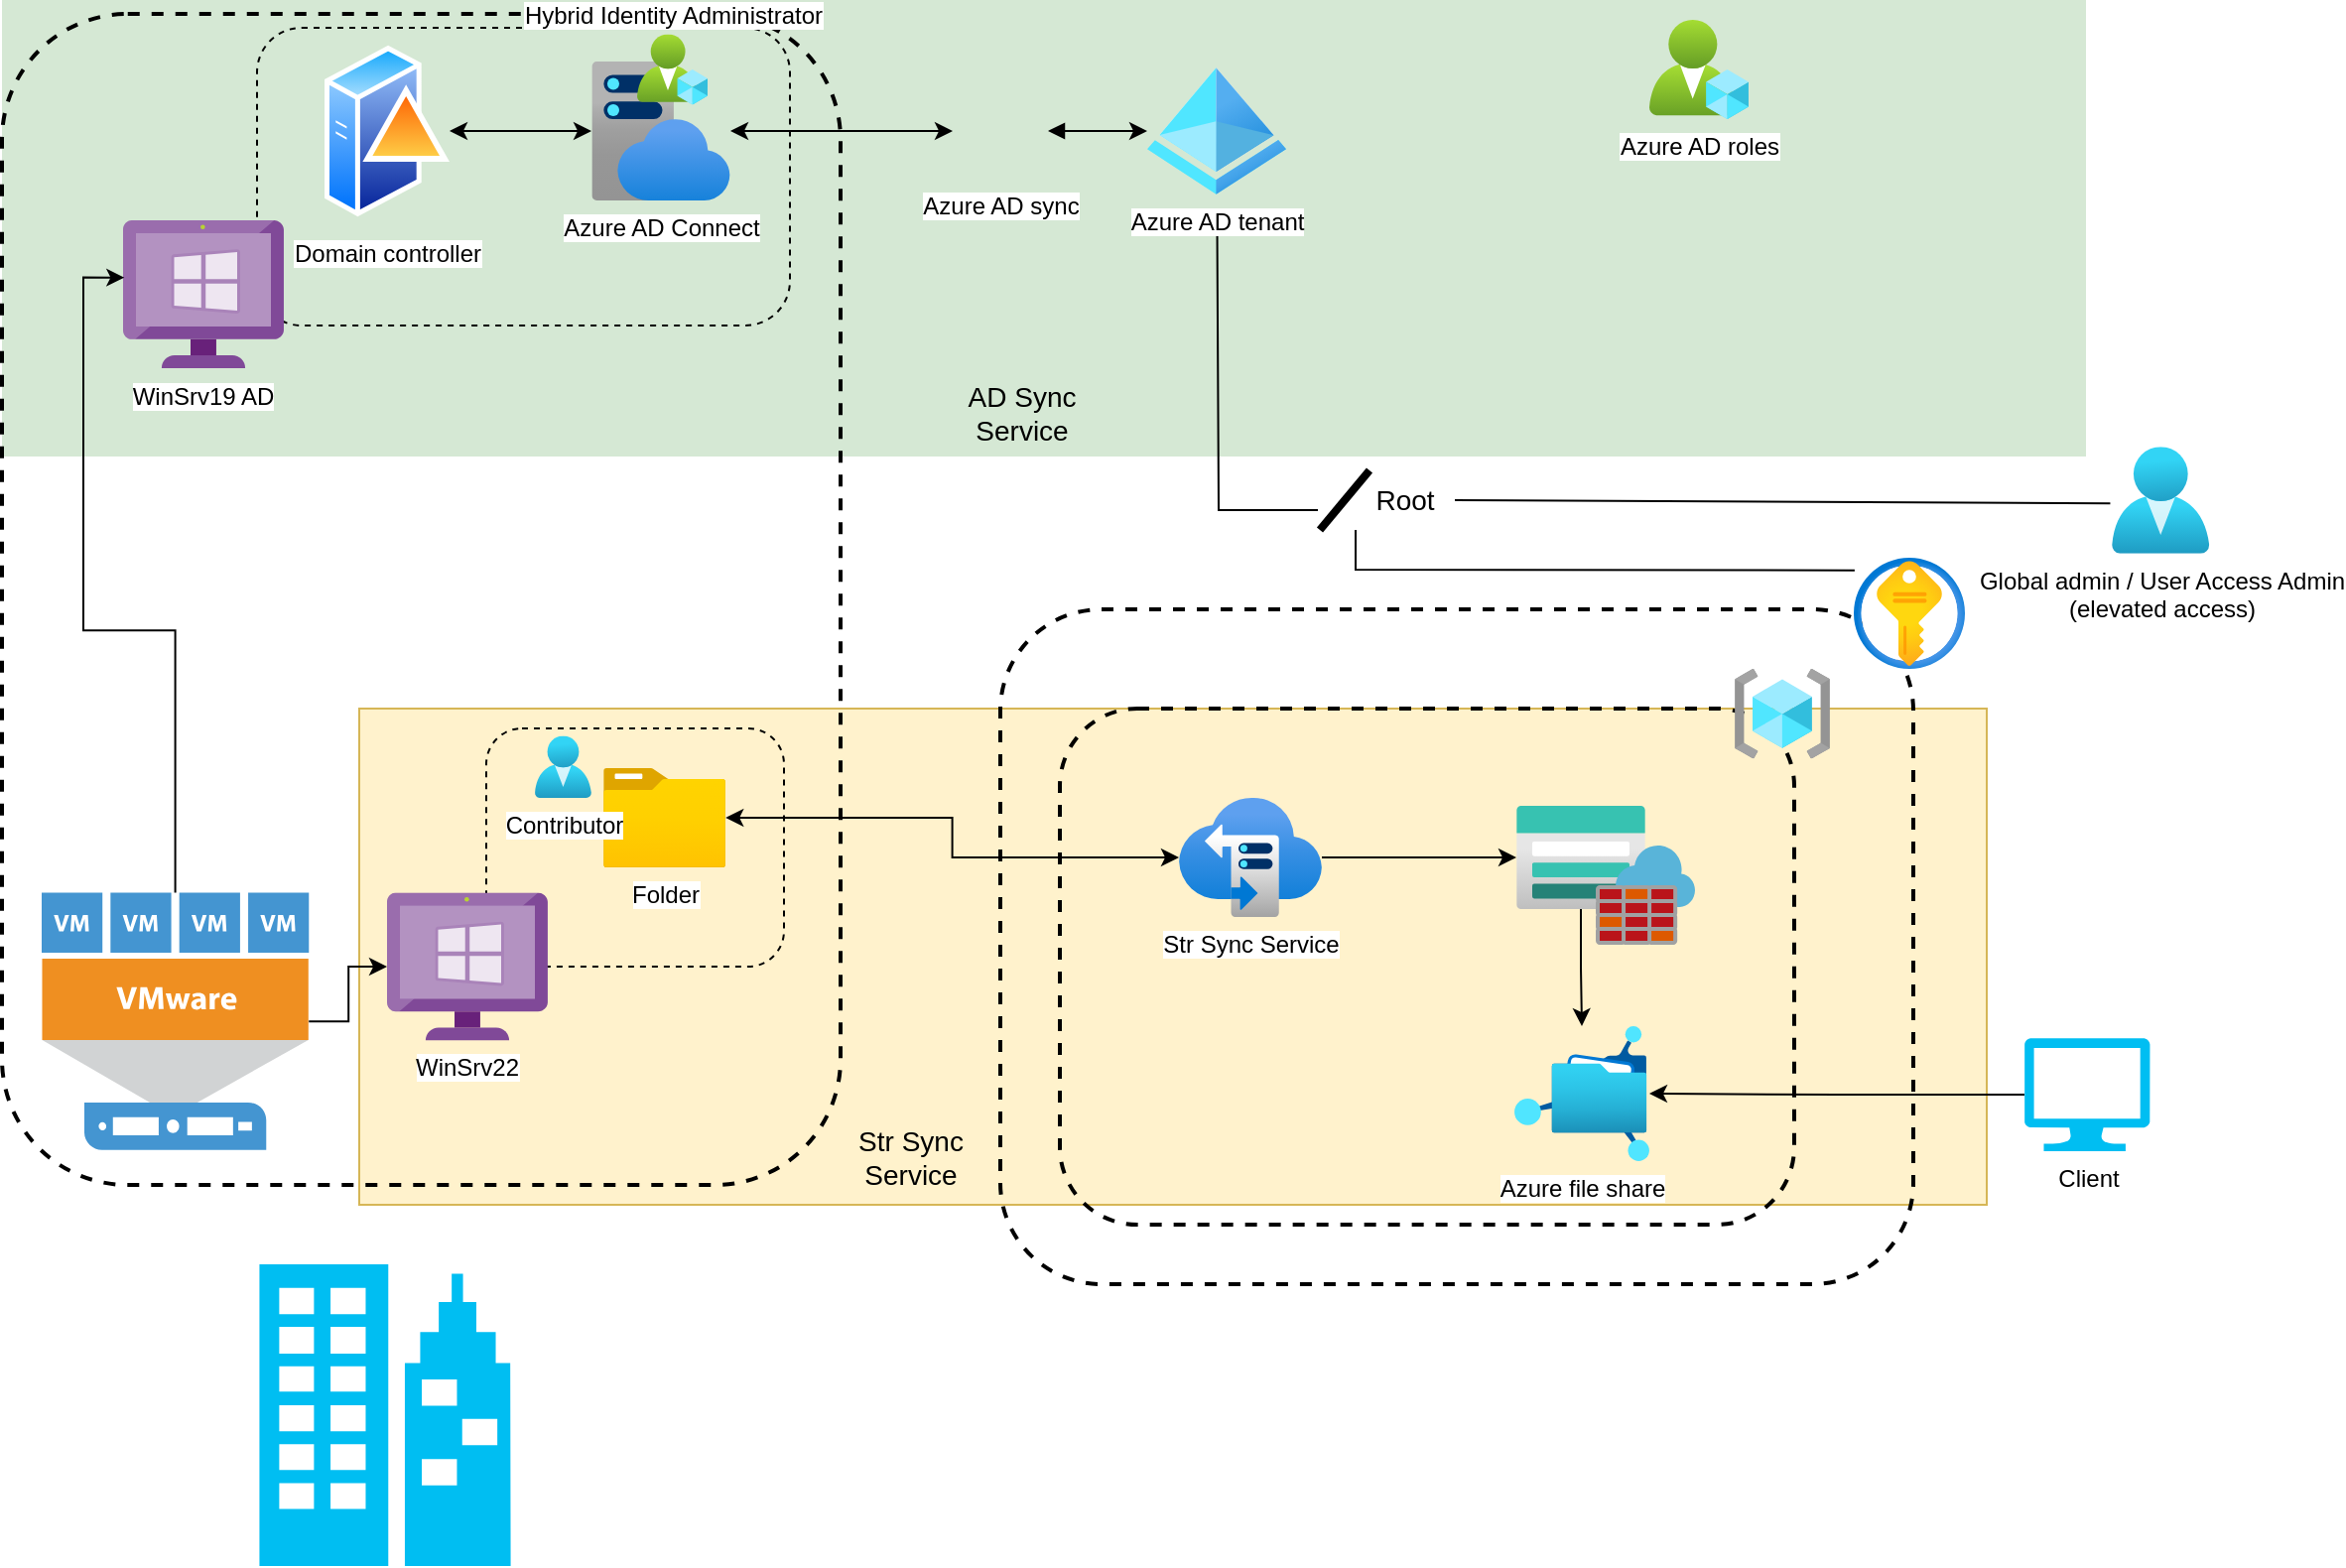 <mxfile version="21.6.1" type="device">
  <diagram name="Page-1" id="Ag_TeUVElH0Q-f0j7dq3">
    <mxGraphModel dx="1656" dy="661" grid="1" gridSize="10" guides="1" tooltips="1" connect="1" arrows="1" fold="1" page="1" pageScale="1" pageWidth="1169" pageHeight="827" math="0" shadow="0">
      <root>
        <mxCell id="0" />
        <mxCell id="1" parent="0" />
        <mxCell id="52cOh-eb3z9VWPEOuk4D-15" value="" style="rounded=0;whiteSpace=wrap;html=1;fillColor=#fff2cc;strokeColor=#d6b656;" parent="1" vertex="1">
          <mxGeometry x="200" y="376" width="820" height="250" as="geometry" />
        </mxCell>
        <mxCell id="52cOh-eb3z9VWPEOuk4D-11" value="" style="rounded=0;whiteSpace=wrap;html=1;fillColor=#d5e8d4;strokeColor=none;" parent="1" vertex="1">
          <mxGeometry x="20" y="19" width="1050" height="230" as="geometry" />
        </mxCell>
        <mxCell id="52cOh-eb3z9VWPEOuk4D-10" value="" style="rounded=1;whiteSpace=wrap;html=1;fillColor=none;strokeWidth=2;dashed=1;" parent="1" vertex="1">
          <mxGeometry x="20" y="26" width="422.5" height="590" as="geometry" />
        </mxCell>
        <mxCell id="hF4Q5_p2_hIJYnnHA4n_-12" value="" style="rounded=1;whiteSpace=wrap;html=1;fillColor=none;strokeWidth=2;dashed=1;movable=1;resizable=1;rotatable=1;deletable=1;editable=1;locked=0;connectable=1;align=center;" parent="1" vertex="1">
          <mxGeometry x="523" y="326" width="460" height="340" as="geometry" />
        </mxCell>
        <mxCell id="hF4Q5_p2_hIJYnnHA4n_-34" value="" style="rounded=1;whiteSpace=wrap;html=1;fillColor=none;dashed=1;" parent="1" vertex="1">
          <mxGeometry x="264" y="386" width="150" height="120" as="geometry" />
        </mxCell>
        <mxCell id="hF4Q5_p2_hIJYnnHA4n_-26" value="" style="rounded=1;whiteSpace=wrap;html=1;fillColor=none;dashed=1;" parent="1" vertex="1">
          <mxGeometry x="148.5" y="33" width="268.5" height="150" as="geometry" />
        </mxCell>
        <mxCell id="hF4Q5_p2_hIJYnnHA4n_-24" value="" style="rounded=1;whiteSpace=wrap;html=1;fillColor=none;strokeWidth=2;dashed=1;movable=1;resizable=1;rotatable=1;deletable=1;editable=1;locked=0;connectable=1;" parent="1" vertex="1">
          <mxGeometry x="553" y="376" width="370" height="260" as="geometry" />
        </mxCell>
        <mxCell id="52cOh-eb3z9VWPEOuk4D-2" style="edgeStyle=orthogonalEdgeStyle;rounded=0;orthogonalLoop=1;jettySize=auto;html=1;" parent="1" source="hF4Q5_p2_hIJYnnHA4n_-1" target="hF4Q5_p2_hIJYnnHA4n_-5" edge="1">
          <mxGeometry relative="1" as="geometry" />
        </mxCell>
        <mxCell id="hF4Q5_p2_hIJYnnHA4n_-1" value="Str Sync Service" style="image;aspect=fixed;html=1;points=[];align=center;fontSize=12;image=img/lib/azure2/storage/Storage_Sync_Services.svg;" parent="1" vertex="1">
          <mxGeometry x="613" y="421" width="72" height="60" as="geometry" />
        </mxCell>
        <mxCell id="hF4Q5_p2_hIJYnnHA4n_-6" value="Azure file share" style="image;aspect=fixed;html=1;points=[];align=center;fontSize=12;image=img/lib/azure2/storage/Azure_Fileshare.svg;" parent="1" vertex="1">
          <mxGeometry x="782" y="536" width="68" height="68" as="geometry" />
        </mxCell>
        <mxCell id="hF4Q5_p2_hIJYnnHA4n_-7" value="" style="image;aspect=fixed;html=1;points=[];align=center;fontSize=12;image=img/lib/azure2/security/Key_Vaults.svg;" parent="1" vertex="1">
          <mxGeometry x="953" y="300" width="56" height="56" as="geometry" />
        </mxCell>
        <mxCell id="hF4Q5_p2_hIJYnnHA4n_-8" value="" style="verticalLabelPosition=bottom;html=1;verticalAlign=top;align=center;strokeColor=none;fillColor=#00BEF2;shape=mxgraph.azure.enterprise;pointerEvents=1;" parent="1" vertex="1">
          <mxGeometry x="149.72" y="656" width="126.57" height="152" as="geometry" />
        </mxCell>
        <mxCell id="hF4Q5_p2_hIJYnnHA4n_-9" value="WinSrv19 AD" style="image;sketch=0;aspect=fixed;html=1;points=[];align=center;fontSize=12;image=img/lib/mscae/VM_Windows_Non_Azure.svg;" parent="1" vertex="1">
          <mxGeometry x="81" y="130" width="80.98" height="74.5" as="geometry" />
        </mxCell>
        <mxCell id="hF4Q5_p2_hIJYnnHA4n_-10" value="WinSrv22" style="image;sketch=0;aspect=fixed;html=1;points=[];align=center;fontSize=12;image=img/lib/mscae/VM_Windows_Non_Azure.svg;" parent="1" vertex="1">
          <mxGeometry x="214" y="468.75" width="80.98" height="74.5" as="geometry" />
        </mxCell>
        <mxCell id="52cOh-eb3z9VWPEOuk4D-8" style="edgeStyle=orthogonalEdgeStyle;rounded=0;orthogonalLoop=1;jettySize=auto;html=1;" parent="1" source="hF4Q5_p2_hIJYnnHA4n_-11" target="hF4Q5_p2_hIJYnnHA4n_-10" edge="1">
          <mxGeometry relative="1" as="geometry" />
        </mxCell>
        <mxCell id="52cOh-eb3z9VWPEOuk4D-9" style="edgeStyle=orthogonalEdgeStyle;rounded=0;orthogonalLoop=1;jettySize=auto;html=1;entryX=0.008;entryY=0.387;entryDx=0;entryDy=0;entryPerimeter=0;" parent="1" source="hF4Q5_p2_hIJYnnHA4n_-11" target="hF4Q5_p2_hIJYnnHA4n_-9" edge="1">
          <mxGeometry relative="1" as="geometry" />
        </mxCell>
        <mxCell id="hF4Q5_p2_hIJYnnHA4n_-11" value="" style="pointerEvents=1;shadow=0;dashed=0;html=1;strokeColor=none;fillColor=#4495D1;labelPosition=center;verticalLabelPosition=bottom;verticalAlign=top;align=center;outlineConnect=0;shape=mxgraph.veeam.vmware_host;" parent="1" vertex="1">
          <mxGeometry x="40" y="468.75" width="134.63" height="129.64" as="geometry" />
        </mxCell>
        <mxCell id="hF4Q5_p2_hIJYnnHA4n_-18" value="Azure AD tenant" style="image;aspect=fixed;html=1;points=[];align=center;fontSize=12;image=img/lib/azure2/identity/Azure_Active_Directory.svg;" parent="1" vertex="1">
          <mxGeometry x="597" y="53" width="70" height="64" as="geometry" />
        </mxCell>
        <mxCell id="hF4Q5_p2_hIJYnnHA4n_-30" style="edgeStyle=orthogonalEdgeStyle;rounded=0;orthogonalLoop=1;jettySize=auto;html=1;startArrow=block;startFill=1;" parent="1" source="hF4Q5_p2_hIJYnnHA4n_-19" target="hF4Q5_p2_hIJYnnHA4n_-18" edge="1">
          <mxGeometry relative="1" as="geometry" />
        </mxCell>
        <mxCell id="hF4Q5_p2_hIJYnnHA4n_-19" value="Azure AD sync" style="shape=image;html=1;verticalAlign=top;verticalLabelPosition=bottom;labelBackgroundColor=#ffffff;imageAspect=0;aspect=fixed;image=https://cdn1.iconfinder.com/data/icons/unicons-line-vol-6/24/sync-128.png" parent="1" vertex="1">
          <mxGeometry x="499" y="61" width="48" height="48" as="geometry" />
        </mxCell>
        <mxCell id="hF4Q5_p2_hIJYnnHA4n_-27" value="" style="edgeStyle=orthogonalEdgeStyle;rounded=0;orthogonalLoop=1;jettySize=auto;html=1;startArrow=classic;startFill=1;" parent="1" source="hF4Q5_p2_hIJYnnHA4n_-20" target="hF4Q5_p2_hIJYnnHA4n_-25" edge="1">
          <mxGeometry relative="1" as="geometry" />
        </mxCell>
        <mxCell id="hF4Q5_p2_hIJYnnHA4n_-20" value="Domain controller" style="image;aspect=fixed;perimeter=ellipsePerimeter;html=1;align=center;shadow=0;dashed=0;spacingTop=3;image=img/lib/active_directory/domain_controller.svg;" parent="1" vertex="1">
          <mxGeometry x="182.5" y="40" width="63" height="90" as="geometry" />
        </mxCell>
        <mxCell id="hF4Q5_p2_hIJYnnHA4n_-22" value="" style="group" parent="1" vertex="1" connectable="0">
          <mxGeometry x="783" y="425" width="90" height="70" as="geometry" />
        </mxCell>
        <mxCell id="hF4Q5_p2_hIJYnnHA4n_-5" value="" style="image;aspect=fixed;html=1;points=[];align=center;fontSize=12;image=img/lib/azure2/storage/Storage_Accounts.svg;movable=1;resizable=1;rotatable=1;deletable=1;editable=1;locked=0;connectable=1;" parent="hF4Q5_p2_hIJYnnHA4n_-22" vertex="1">
          <mxGeometry width="65" height="52" as="geometry" />
        </mxCell>
        <mxCell id="hF4Q5_p2_hIJYnnHA4n_-17" value="" style="image;sketch=0;aspect=fixed;html=1;points=[];align=center;fontSize=12;image=img/lib/mscae/Azure_Firewall.svg;movable=1;resizable=1;rotatable=1;deletable=1;editable=1;locked=0;connectable=1;" parent="hF4Q5_p2_hIJYnnHA4n_-22" vertex="1">
          <mxGeometry x="40" y="20" width="50" height="50" as="geometry" />
        </mxCell>
        <mxCell id="hF4Q5_p2_hIJYnnHA4n_-23" value="" style="image;aspect=fixed;html=1;points=[];align=center;fontSize=12;image=img/lib/azure2/general/Resource_Groups.svg;" parent="1" vertex="1">
          <mxGeometry x="893" y="356" width="48" height="45.18" as="geometry" />
        </mxCell>
        <mxCell id="hF4Q5_p2_hIJYnnHA4n_-29" style="edgeStyle=orthogonalEdgeStyle;rounded=0;orthogonalLoop=1;jettySize=auto;html=1;entryX=0;entryY=0.5;entryDx=0;entryDy=0;startArrow=classic;startFill=1;" parent="1" source="hF4Q5_p2_hIJYnnHA4n_-25" target="hF4Q5_p2_hIJYnnHA4n_-19" edge="1">
          <mxGeometry relative="1" as="geometry">
            <mxPoint x="526" y="85" as="targetPoint" />
          </mxGeometry>
        </mxCell>
        <mxCell id="hF4Q5_p2_hIJYnnHA4n_-25" value="Azure AD Connect" style="image;aspect=fixed;html=1;points=[];align=center;fontSize=12;image=img/lib/azure2/app_services/App_Service_Plans.svg;" parent="1" vertex="1">
          <mxGeometry x="317" y="50" width="70" height="70" as="geometry" />
        </mxCell>
        <mxCell id="hF4Q5_p2_hIJYnnHA4n_-32" value="" style="shape=image;verticalLabelPosition=bottom;labelBackgroundColor=default;verticalAlign=top;aspect=fixed;imageAspect=0;image=https://arunpotti.files.wordpress.com/2021/12/microsoft_azure.svg_.png;" parent="1" vertex="1">
          <mxGeometry x="718" y="686" width="70" height="70" as="geometry" />
        </mxCell>
        <mxCell id="52cOh-eb3z9VWPEOuk4D-1" style="edgeStyle=orthogonalEdgeStyle;rounded=0;orthogonalLoop=1;jettySize=auto;html=1;startArrow=classic;startFill=1;" parent="1" source="hF4Q5_p2_hIJYnnHA4n_-33" target="hF4Q5_p2_hIJYnnHA4n_-1" edge="1">
          <mxGeometry relative="1" as="geometry" />
        </mxCell>
        <mxCell id="hF4Q5_p2_hIJYnnHA4n_-33" value="Folder" style="image;aspect=fixed;html=1;points=[];align=center;fontSize=12;image=img/lib/azure2/general/Folder_Blank.svg;" parent="1" vertex="1">
          <mxGeometry x="323" y="406" width="61.61" height="50" as="geometry" />
        </mxCell>
        <mxCell id="52cOh-eb3z9VWPEOuk4D-3" style="edgeStyle=orthogonalEdgeStyle;rounded=0;orthogonalLoop=1;jettySize=auto;html=1;" parent="1" source="hF4Q5_p2_hIJYnnHA4n_-5" target="hF4Q5_p2_hIJYnnHA4n_-6" edge="1">
          <mxGeometry relative="1" as="geometry" />
        </mxCell>
        <mxCell id="52cOh-eb3z9VWPEOuk4D-6" style="edgeStyle=orthogonalEdgeStyle;rounded=0;orthogonalLoop=1;jettySize=auto;html=1;" parent="1" source="52cOh-eb3z9VWPEOuk4D-5" target="hF4Q5_p2_hIJYnnHA4n_-6" edge="1">
          <mxGeometry relative="1" as="geometry" />
        </mxCell>
        <mxCell id="52cOh-eb3z9VWPEOuk4D-5" value="Client" style="verticalLabelPosition=bottom;html=1;verticalAlign=top;align=center;strokeColor=none;fillColor=#00BEF2;shape=mxgraph.azure.computer;pointerEvents=1;" parent="1" vertex="1">
          <mxGeometry x="1039" y="542.1" width="63.22" height="56.9" as="geometry" />
        </mxCell>
        <mxCell id="52cOh-eb3z9VWPEOuk4D-16" value="" style="endArrow=none;html=1;rounded=0;strokeWidth=4;" parent="1" edge="1">
          <mxGeometry width="50" height="50" relative="1" as="geometry">
            <mxPoint x="684" y="286" as="sourcePoint" />
            <mxPoint x="709" y="256" as="targetPoint" />
          </mxGeometry>
        </mxCell>
        <mxCell id="52cOh-eb3z9VWPEOuk4D-17" value="Root" style="text;html=1;strokeColor=none;fillColor=none;align=center;verticalAlign=middle;whiteSpace=wrap;rounded=0;fontSize=14;" parent="1" vertex="1">
          <mxGeometry x="702" y="256" width="50" height="30" as="geometry" />
        </mxCell>
        <mxCell id="52cOh-eb3z9VWPEOuk4D-19" value="Azure AD roles" style="image;aspect=fixed;html=1;points=[];align=center;fontSize=12;image=img/lib/azure2/intune/Azure_AD_Roles_and_Administrators.svg;" parent="1" vertex="1">
          <mxGeometry x="850" y="29" width="50" height="50" as="geometry" />
        </mxCell>
        <mxCell id="52cOh-eb3z9VWPEOuk4D-21" value="Global admin / User Access Admin&lt;br&gt;(elevated access)" style="image;aspect=fixed;html=1;points=[];align=center;fontSize=12;image=img/lib/azure2/identity/Users.svg;" parent="1" vertex="1">
          <mxGeometry x="1083" y="244.09" width="49.22" height="53.83" as="geometry" />
        </mxCell>
        <mxCell id="52cOh-eb3z9VWPEOuk4D-23" value="" style="endArrow=none;html=1;rounded=0;startArrow=none;startFill=0;endFill=0;targetPerimeterSpacing=0;sourcePerimeterSpacing=21;" parent="1" source="hF4Q5_p2_hIJYnnHA4n_-18" edge="1">
          <mxGeometry width="50" height="50" relative="1" as="geometry">
            <mxPoint x="553" y="409" as="sourcePoint" />
            <mxPoint x="683" y="276" as="targetPoint" />
            <Array as="points">
              <mxPoint x="633" y="276" />
            </Array>
          </mxGeometry>
        </mxCell>
        <mxCell id="52cOh-eb3z9VWPEOuk4D-24" value="" style="endArrow=none;html=1;rounded=0;entryX=-0.016;entryY=0.529;entryDx=0;entryDy=0;entryPerimeter=0;exitX=1;exitY=0.5;exitDx=0;exitDy=0;" parent="1" source="52cOh-eb3z9VWPEOuk4D-17" target="52cOh-eb3z9VWPEOuk4D-21" edge="1">
          <mxGeometry width="50" height="50" relative="1" as="geometry">
            <mxPoint x="553" y="419" as="sourcePoint" />
            <mxPoint x="603" y="369" as="targetPoint" />
          </mxGeometry>
        </mxCell>
        <mxCell id="52cOh-eb3z9VWPEOuk4D-26" value="Contributor" style="image;aspect=fixed;html=1;points=[];align=center;fontSize=12;image=img/lib/azure2/identity/Users.svg;" parent="1" vertex="1">
          <mxGeometry x="288.45" y="389.78" width="28.55" height="31.22" as="geometry" />
        </mxCell>
        <mxCell id="52cOh-eb3z9VWPEOuk4D-27" value="Hybrid Identity Administrator" style="image;aspect=fixed;html=1;points=[];align=center;fontSize=12;image=img/lib/azure2/intune/Azure_AD_Roles_and_Administrators.svg;verticalAlign=bottom;labelPosition=center;verticalLabelPosition=top;" parent="1" vertex="1">
          <mxGeometry x="340" y="36.25" width="35.5" height="35.5" as="geometry" />
        </mxCell>
        <mxCell id="52cOh-eb3z9VWPEOuk4D-28" value="" style="endArrow=none;html=1;rounded=0;entryX=0;entryY=1;entryDx=0;entryDy=0;exitX=0.008;exitY=0.113;exitDx=0;exitDy=0;exitPerimeter=0;" parent="1" source="hF4Q5_p2_hIJYnnHA4n_-7" target="52cOh-eb3z9VWPEOuk4D-17" edge="1">
          <mxGeometry width="50" height="50" relative="1" as="geometry">
            <mxPoint x="653" y="446" as="sourcePoint" />
            <mxPoint x="703" y="396" as="targetPoint" />
            <Array as="points">
              <mxPoint x="702" y="306" />
            </Array>
          </mxGeometry>
        </mxCell>
        <mxCell id="gGQEqmaQ4w11k-E3apjv-1" value="AD Sync Service" style="text;html=1;strokeColor=none;fillColor=none;align=center;verticalAlign=middle;whiteSpace=wrap;rounded=0;fontSize=14;" vertex="1" parent="1">
          <mxGeometry x="499" y="210" width="70" height="34.09" as="geometry" />
        </mxCell>
        <mxCell id="gGQEqmaQ4w11k-E3apjv-2" value="Str Sync Service" style="text;html=1;strokeColor=none;fillColor=none;align=center;verticalAlign=middle;whiteSpace=wrap;rounded=0;fontSize=14;" vertex="1" parent="1">
          <mxGeometry x="442.5" y="584.91" width="70" height="34.09" as="geometry" />
        </mxCell>
      </root>
    </mxGraphModel>
  </diagram>
</mxfile>
